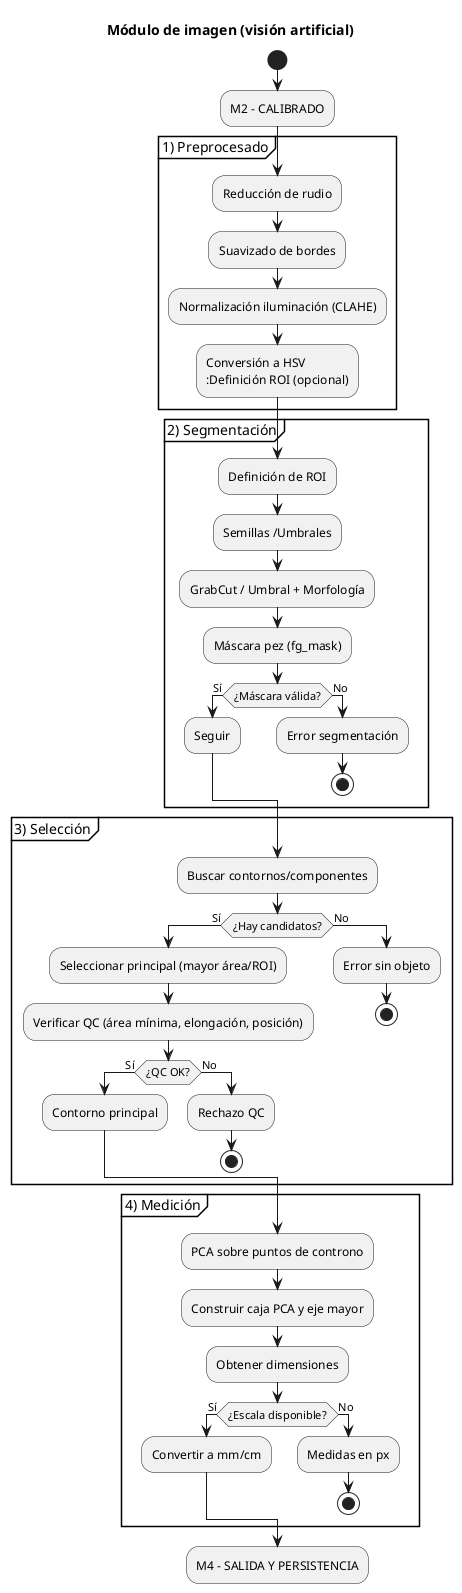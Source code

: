 @startuml
title Módulo de imagen (visión artificial)


start

:M2 - CALIBRADO;


partition "1) Preprocesado" {
  :Reducción de rudio;
  :Suavizado de bordes;
  :Normalización iluminación (CLAHE);
  :Conversión a HSV
  :Definición ROI (opcional);
  }

  partition "2) Segmentación" {
  :Definición de ROI;
  :Semillas /Umbrales;
  :GrabCut / Umbral + Morfología;
  :Máscara pez (fg_mask);
  if (¿Máscara válida?) then (Sí)
    :Seguir;
  else (No)
    :Error segmentación;
    stop
  endif
  }

  partition "3) Selección" {
  :Buscar contornos/componentes;
  if (¿Hay candidatos?) then (Sí)
    :Seleccionar principal (mayor área/ROI);
    :Verificar QC (área mínima, elongación, posición);
    if (¿QC OK?) then (Sí)
      :Contorno principal;
    else (No)
      :Rechazo QC;
      stop
    endif
  else (No)
    :Error sin objeto;
    stop
  endif
}

partition "4) Medición" {
  :PCA sobre puntos de controno;
  :Construir caja PCA y eje mayor;
  :Obtener dimensiones;
  if (¿Escala disponible?) then (Sí)
    :Convertir a mm/cm;
  else (No)
    :Medidas en px;
    stop
  endif
}

:M4 - SALIDA Y PERSISTENCIA;